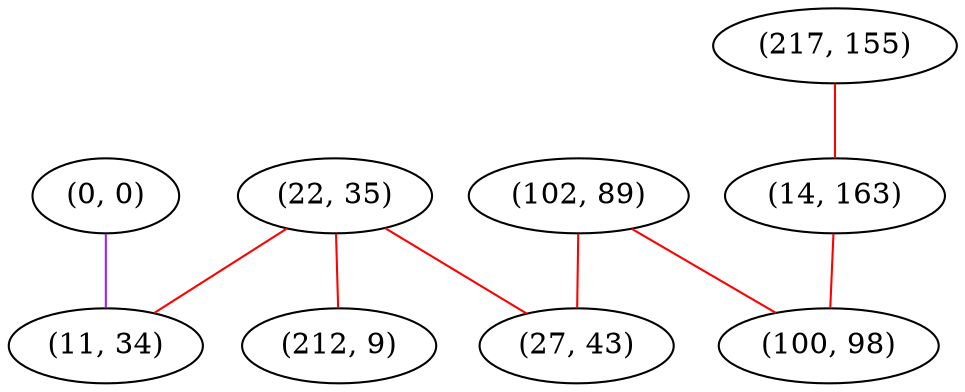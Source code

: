 graph "" {
"(22, 35)";
"(0, 0)";
"(11, 34)";
"(102, 89)";
"(217, 155)";
"(212, 9)";
"(27, 43)";
"(14, 163)";
"(100, 98)";
"(22, 35)" -- "(11, 34)"  [color=red, key=0, weight=1];
"(22, 35)" -- "(212, 9)"  [color=red, key=0, weight=1];
"(22, 35)" -- "(27, 43)"  [color=red, key=0, weight=1];
"(0, 0)" -- "(11, 34)"  [color=purple, key=0, weight=4];
"(102, 89)" -- "(100, 98)"  [color=red, key=0, weight=1];
"(102, 89)" -- "(27, 43)"  [color=red, key=0, weight=1];
"(217, 155)" -- "(14, 163)"  [color=red, key=0, weight=1];
"(14, 163)" -- "(100, 98)"  [color=red, key=0, weight=1];
}
